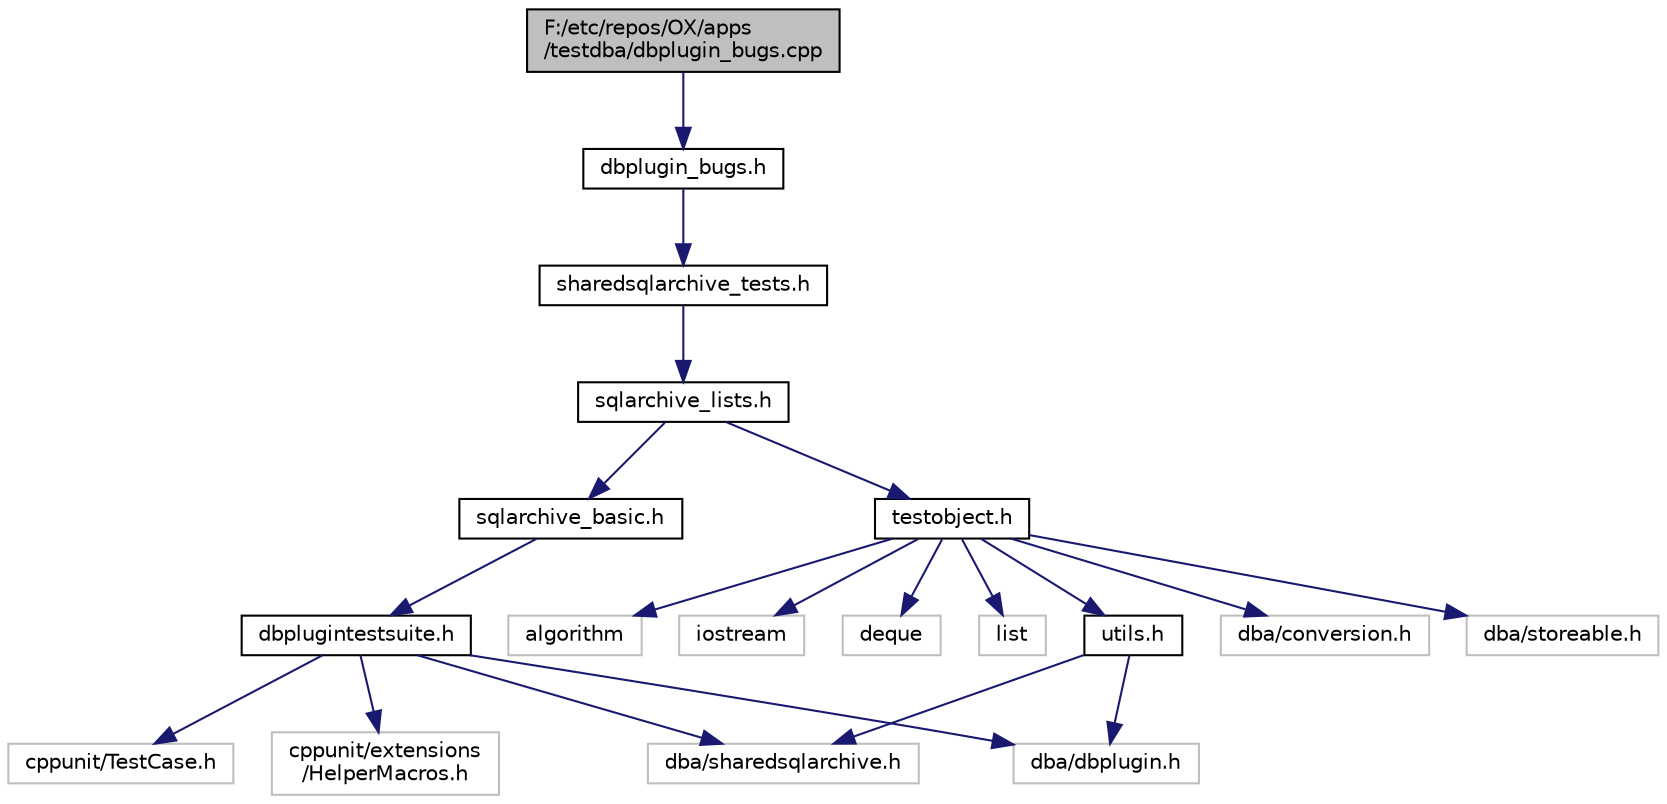 digraph "F:/etc/repos/OX/apps/testdba/dbplugin_bugs.cpp"
{
  edge [fontname="Helvetica",fontsize="10",labelfontname="Helvetica",labelfontsize="10"];
  node [fontname="Helvetica",fontsize="10",shape=record];
  Node1 [label="F:/etc/repos/OX/apps\l/testdba/dbplugin_bugs.cpp",height=0.2,width=0.4,color="black", fillcolor="grey75", style="filled" fontcolor="black"];
  Node1 -> Node2 [color="midnightblue",fontsize="10",style="solid",fontname="Helvetica"];
  Node2 [label="dbplugin_bugs.h",height=0.2,width=0.4,color="black", fillcolor="white", style="filled",URL="$dbplugin__bugs_8h.html"];
  Node2 -> Node3 [color="midnightblue",fontsize="10",style="solid",fontname="Helvetica"];
  Node3 [label="sharedsqlarchive_tests.h",height=0.2,width=0.4,color="black", fillcolor="white", style="filled",URL="$sharedsqlarchive__tests_8h.html"];
  Node3 -> Node4 [color="midnightblue",fontsize="10",style="solid",fontname="Helvetica"];
  Node4 [label="sqlarchive_lists.h",height=0.2,width=0.4,color="black", fillcolor="white", style="filled",URL="$sqlarchive__lists_8h.html"];
  Node4 -> Node5 [color="midnightblue",fontsize="10",style="solid",fontname="Helvetica"];
  Node5 [label="sqlarchive_basic.h",height=0.2,width=0.4,color="black", fillcolor="white", style="filled",URL="$sqlarchive__basic_8h.html"];
  Node5 -> Node6 [color="midnightblue",fontsize="10",style="solid",fontname="Helvetica"];
  Node6 [label="dbplugintestsuite.h",height=0.2,width=0.4,color="black", fillcolor="white", style="filled",URL="$dbplugintestsuite_8h.html"];
  Node6 -> Node7 [color="midnightblue",fontsize="10",style="solid",fontname="Helvetica"];
  Node7 [label="cppunit/TestCase.h",height=0.2,width=0.4,color="grey75", fillcolor="white", style="filled"];
  Node6 -> Node8 [color="midnightblue",fontsize="10",style="solid",fontname="Helvetica"];
  Node8 [label="cppunit/extensions\l/HelperMacros.h",height=0.2,width=0.4,color="grey75", fillcolor="white", style="filled"];
  Node6 -> Node9 [color="midnightblue",fontsize="10",style="solid",fontname="Helvetica"];
  Node9 [label="dba/sharedsqlarchive.h",height=0.2,width=0.4,color="grey75", fillcolor="white", style="filled"];
  Node6 -> Node10 [color="midnightblue",fontsize="10",style="solid",fontname="Helvetica"];
  Node10 [label="dba/dbplugin.h",height=0.2,width=0.4,color="grey75", fillcolor="white", style="filled"];
  Node4 -> Node11 [color="midnightblue",fontsize="10",style="solid",fontname="Helvetica"];
  Node11 [label="testobject.h",height=0.2,width=0.4,color="black", fillcolor="white", style="filled",URL="$testobject_8h.html"];
  Node11 -> Node12 [color="midnightblue",fontsize="10",style="solid",fontname="Helvetica"];
  Node12 [label="utils.h",height=0.2,width=0.4,color="black", fillcolor="white", style="filled",URL="$utils_8h.html"];
  Node12 -> Node9 [color="midnightblue",fontsize="10",style="solid",fontname="Helvetica"];
  Node12 -> Node10 [color="midnightblue",fontsize="10",style="solid",fontname="Helvetica"];
  Node11 -> Node13 [color="midnightblue",fontsize="10",style="solid",fontname="Helvetica"];
  Node13 [label="dba/conversion.h",height=0.2,width=0.4,color="grey75", fillcolor="white", style="filled"];
  Node11 -> Node14 [color="midnightblue",fontsize="10",style="solid",fontname="Helvetica"];
  Node14 [label="dba/storeable.h",height=0.2,width=0.4,color="grey75", fillcolor="white", style="filled"];
  Node11 -> Node15 [color="midnightblue",fontsize="10",style="solid",fontname="Helvetica"];
  Node15 [label="algorithm",height=0.2,width=0.4,color="grey75", fillcolor="white", style="filled"];
  Node11 -> Node16 [color="midnightblue",fontsize="10",style="solid",fontname="Helvetica"];
  Node16 [label="iostream",height=0.2,width=0.4,color="grey75", fillcolor="white", style="filled"];
  Node11 -> Node17 [color="midnightblue",fontsize="10",style="solid",fontname="Helvetica"];
  Node17 [label="deque",height=0.2,width=0.4,color="grey75", fillcolor="white", style="filled"];
  Node11 -> Node18 [color="midnightblue",fontsize="10",style="solid",fontname="Helvetica"];
  Node18 [label="list",height=0.2,width=0.4,color="grey75", fillcolor="white", style="filled"];
}
